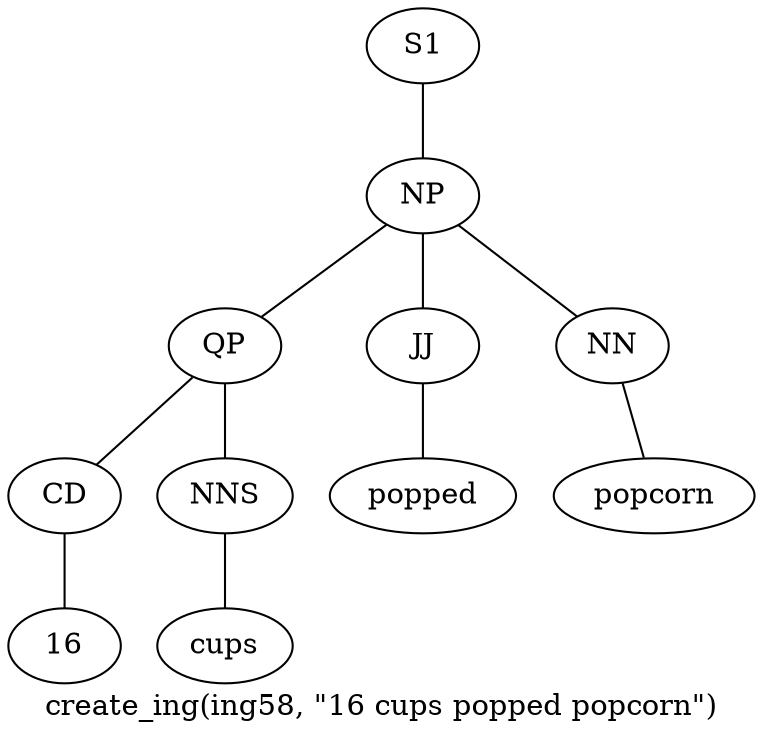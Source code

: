 graph SyntaxGraph {
	label = "create_ing(ing58, \"16 cups popped popcorn\")";
	Node0 [label="S1"];
	Node1 [label="NP"];
	Node2 [label="QP"];
	Node3 [label="CD"];
	Node4 [label="16"];
	Node5 [label="NNS"];
	Node6 [label="cups"];
	Node7 [label="JJ"];
	Node8 [label="popped"];
	Node9 [label="NN"];
	Node10 [label="popcorn"];

	Node0 -- Node1;
	Node1 -- Node2;
	Node1 -- Node7;
	Node1 -- Node9;
	Node2 -- Node3;
	Node2 -- Node5;
	Node3 -- Node4;
	Node5 -- Node6;
	Node7 -- Node8;
	Node9 -- Node10;
}